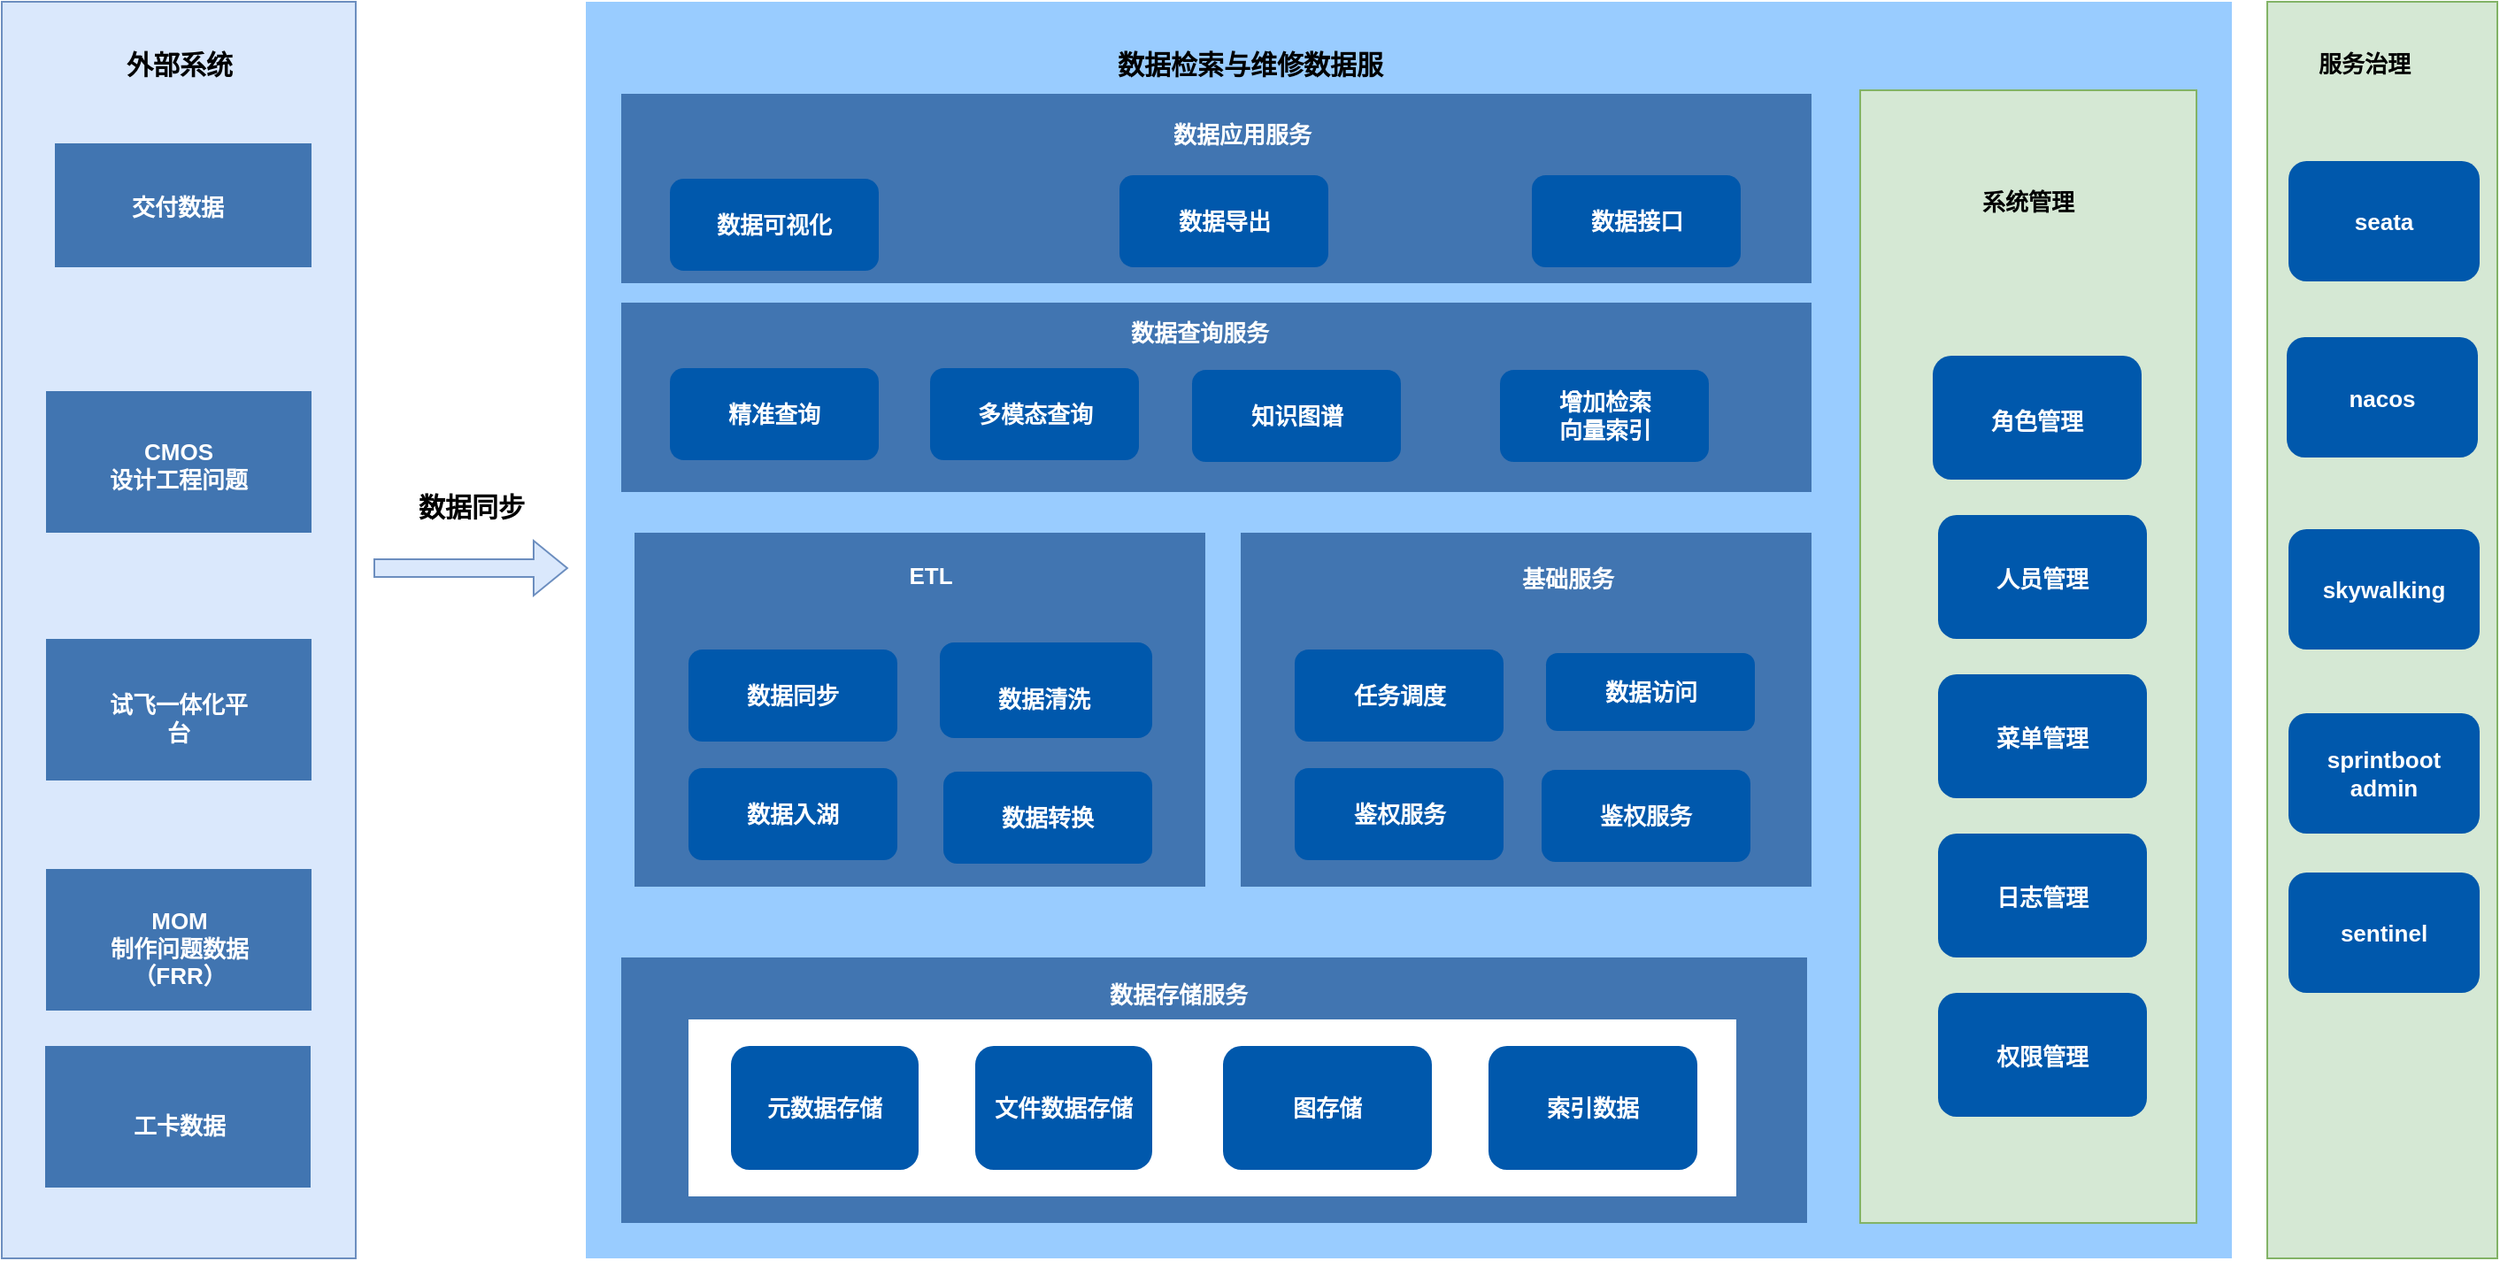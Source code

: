 <mxfile version="24.8.6">
  <diagram name="第 1 页" id="c73X7Lbp8dAQFBpgS6AY">
    <mxGraphModel dx="2127" dy="700" grid="1" gridSize="10" guides="1" tooltips="1" connect="1" arrows="1" fold="1" page="1" pageScale="1" pageWidth="827" pageHeight="1169" math="0" shadow="0">
      <root>
        <mxCell id="0" />
        <mxCell id="1" parent="0" />
        <mxCell id="gah0NT_OzrAsNBO6tPTt-1" value="" style="rounded=0;whiteSpace=wrap;html=1;fillColor=#99CCFF;strokeColor=none;" vertex="1" parent="1">
          <mxGeometry x="320" y="180" width="930" height="710" as="geometry" />
        </mxCell>
        <mxCell id="gah0NT_OzrAsNBO6tPTt-15" value="" style="rounded=0;whiteSpace=wrap;html=1;fillColor=#4175B1;fontStyle=1;fontSize=13;strokeColor=none;" vertex="1" parent="1">
          <mxGeometry x="340" y="720" width="670" height="150" as="geometry" />
        </mxCell>
        <mxCell id="gah0NT_OzrAsNBO6tPTt-24" value="" style="rounded=0;whiteSpace=wrap;html=1;fontStyle=1;fontSize=13;fillColor=#FFFFFF;strokeColor=none;" vertex="1" parent="1">
          <mxGeometry x="378" y="755" width="592" height="100" as="geometry" />
        </mxCell>
        <mxCell id="gah0NT_OzrAsNBO6tPTt-12" value="" style="rounded=0;whiteSpace=wrap;html=1;fillColor=#dae8fc;strokeColor=#6c8ebf;" vertex="1" parent="1">
          <mxGeometry x="-10" y="180" width="200" height="710" as="geometry" />
        </mxCell>
        <mxCell id="gah0NT_OzrAsNBO6tPTt-2" value="数据检索与维修数据服" style="text;html=1;align=center;verticalAlign=middle;resizable=0;points=[];autosize=1;strokeColor=none;fillColor=none;fontStyle=1;fontFamily=Garamond;fontSize=15;strokeWidth=1;" vertex="1" parent="1">
          <mxGeometry x="610" y="200" width="170" height="30" as="geometry" />
        </mxCell>
        <mxCell id="gah0NT_OzrAsNBO6tPTt-3" value="" style="rounded=0;whiteSpace=wrap;html=1;fillColor=#4175B1;fontStyle=1;fontSize=13;strokeColor=none;" vertex="1" parent="1">
          <mxGeometry x="20" y="260" width="145" height="70" as="geometry" />
        </mxCell>
        <mxCell id="gah0NT_OzrAsNBO6tPTt-4" value="外部系统" style="text;html=1;align=center;verticalAlign=middle;resizable=0;points=[];autosize=1;strokeColor=none;fillColor=none;fontStyle=1;fontFamily=Garamond;fontSize=15;strokeWidth=1;" vertex="1" parent="1">
          <mxGeometry x="50" y="200" width="80" height="30" as="geometry" />
        </mxCell>
        <mxCell id="gah0NT_OzrAsNBO6tPTt-5" value="交付数据" style="text;html=1;align=center;verticalAlign=middle;whiteSpace=wrap;rounded=0;fontStyle=1;fontSize=13;strokeColor=none;fontColor=#FFFFFF;" vertex="1" parent="1">
          <mxGeometry x="59" y="280" width="61" height="32" as="geometry" />
        </mxCell>
        <mxCell id="gah0NT_OzrAsNBO6tPTt-6" value="" style="rounded=0;whiteSpace=wrap;html=1;fillColor=#4175B1;fontStyle=1;fontSize=13;strokeColor=none;" vertex="1" parent="1">
          <mxGeometry x="15" y="400" width="150" height="80" as="geometry" />
        </mxCell>
        <mxCell id="gah0NT_OzrAsNBO6tPTt-7" value="CMOS&lt;div&gt;设计工程问题&lt;/div&gt;" style="text;html=1;align=center;verticalAlign=middle;whiteSpace=wrap;rounded=0;fontStyle=1;fontSize=13;strokeColor=none;fontColor=#FFFFFF;" vertex="1" parent="1">
          <mxGeometry x="45" y="427" width="90" height="30" as="geometry" />
        </mxCell>
        <mxCell id="gah0NT_OzrAsNBO6tPTt-8" value="" style="rounded=0;whiteSpace=wrap;html=1;fillColor=#4175B1;fontStyle=1;fontSize=13;strokeColor=none;" vertex="1" parent="1">
          <mxGeometry x="15" y="540" width="150" height="80" as="geometry" />
        </mxCell>
        <mxCell id="gah0NT_OzrAsNBO6tPTt-9" value="试飞一体化平台" style="text;html=1;align=center;verticalAlign=middle;whiteSpace=wrap;rounded=0;fontStyle=1;fontSize=13;strokeColor=none;fontColor=#FFFFFF;" vertex="1" parent="1">
          <mxGeometry x="45" y="570" width="90" height="30" as="geometry" />
        </mxCell>
        <mxCell id="gah0NT_OzrAsNBO6tPTt-10" value="" style="rounded=0;whiteSpace=wrap;html=1;fillColor=#4175B1;fontStyle=1;fontSize=13;strokeColor=none;" vertex="1" parent="1">
          <mxGeometry x="15" y="670" width="150" height="80" as="geometry" />
        </mxCell>
        <mxCell id="gah0NT_OzrAsNBO6tPTt-11" value="MOM&lt;div&gt;制作问题数据（FRR）&lt;/div&gt;" style="text;html=1;align=center;verticalAlign=middle;whiteSpace=wrap;rounded=0;fontStyle=1;fontSize=13;strokeColor=none;fontColor=#FFFFFF;" vertex="1" parent="1">
          <mxGeometry x="33" y="700" width="115" height="30" as="geometry" />
        </mxCell>
        <mxCell id="gah0NT_OzrAsNBO6tPTt-13" value="" style="shape=flexArrow;endArrow=classic;html=1;rounded=0;fillColor=#dae8fc;strokeColor=#6c8ebf;" edge="1" parent="1">
          <mxGeometry width="50" height="50" relative="1" as="geometry">
            <mxPoint x="200" y="500" as="sourcePoint" />
            <mxPoint x="310" y="500" as="targetPoint" />
          </mxGeometry>
        </mxCell>
        <mxCell id="gah0NT_OzrAsNBO6tPTt-14" value="数据同步" style="text;html=1;align=center;verticalAlign=middle;resizable=0;points=[];autosize=1;strokeColor=none;fillColor=none;fontStyle=1;fontFamily=Garamond;fontSize=15;strokeWidth=1;" vertex="1" parent="1">
          <mxGeometry x="215" y="450" width="80" height="30" as="geometry" />
        </mxCell>
        <mxCell id="gah0NT_OzrAsNBO6tPTt-16" value="数据存储服务" style="text;html=1;align=center;verticalAlign=middle;whiteSpace=wrap;rounded=0;fontStyle=1;fontSize=13;strokeColor=none;fontColor=#FFFFFF;" vertex="1" parent="1">
          <mxGeometry x="610" y="726" width="90" height="30" as="geometry" />
        </mxCell>
        <mxCell id="gah0NT_OzrAsNBO6tPTt-17" value="元数据存储" style="rounded=1;whiteSpace=wrap;html=1;fontStyle=1;fontSize=13;strokeColor=none;fillColor=#0058AC;fontColor=#FFFFFF;" vertex="1" parent="1">
          <mxGeometry x="402" y="770" width="106" height="70" as="geometry" />
        </mxCell>
        <mxCell id="gah0NT_OzrAsNBO6tPTt-19" value="文件数据存储" style="rounded=1;whiteSpace=wrap;html=1;fontStyle=1;fontSize=13;strokeColor=none;fillColor=#0058AC;fontColor=#FFFFFF;" vertex="1" parent="1">
          <mxGeometry x="540" y="770" width="100" height="70" as="geometry" />
        </mxCell>
        <mxCell id="gah0NT_OzrAsNBO6tPTt-20" value="" style="rounded=1;whiteSpace=wrap;html=1;fontStyle=1;fontSize=13;strokeColor=none;fillColor=#0058AC;fontColor=#FFFFFF;" vertex="1" parent="1">
          <mxGeometry x="680" y="770" width="118" height="70" as="geometry" />
        </mxCell>
        <mxCell id="gah0NT_OzrAsNBO6tPTt-21" value="" style="rounded=1;whiteSpace=wrap;html=1;fontStyle=1;fontSize=13;strokeColor=none;fillColor=#0058AC;fontColor=#FFFFFF;" vertex="1" parent="1">
          <mxGeometry x="830" y="770" width="118" height="70" as="geometry" />
        </mxCell>
        <mxCell id="gah0NT_OzrAsNBO6tPTt-22" value="图存储" style="text;html=1;align=center;verticalAlign=middle;whiteSpace=wrap;rounded=0;fontStyle=1;fontSize=13;strokeColor=none;fontColor=#FFFFFF;" vertex="1" parent="1">
          <mxGeometry x="694" y="790" width="90" height="30" as="geometry" />
        </mxCell>
        <mxCell id="gah0NT_OzrAsNBO6tPTt-23" value="索引数据" style="text;html=1;align=center;verticalAlign=middle;whiteSpace=wrap;rounded=0;fontStyle=1;fontSize=13;strokeColor=none;fontColor=#FFFFFF;" vertex="1" parent="1">
          <mxGeometry x="844" y="790" width="90" height="30" as="geometry" />
        </mxCell>
        <mxCell id="gah0NT_OzrAsNBO6tPTt-25" value="" style="rounded=0;whiteSpace=wrap;html=1;fillColor=#d5e8d4;fontStyle=1;fontSize=13;strokeColor=#82b366;" vertex="1" parent="1">
          <mxGeometry x="1040" y="230" width="190" height="640" as="geometry" />
        </mxCell>
        <mxCell id="gah0NT_OzrAsNBO6tPTt-26" value="系统管理" style="text;html=1;align=center;verticalAlign=middle;whiteSpace=wrap;rounded=0;fontStyle=1;fontSize=13;strokeColor=none;fontColor=#000000;" vertex="1" parent="1">
          <mxGeometry x="1090" y="278" width="90" height="30" as="geometry" />
        </mxCell>
        <mxCell id="gah0NT_OzrAsNBO6tPTt-30" value="" style="group" vertex="1" connectable="0" parent="1">
          <mxGeometry x="1081" y="380" width="118" height="70" as="geometry" />
        </mxCell>
        <mxCell id="gah0NT_OzrAsNBO6tPTt-28" value="" style="rounded=1;whiteSpace=wrap;html=1;fontStyle=1;fontSize=13;strokeColor=none;fillColor=#0058AC;fontColor=#FFFFFF;" vertex="1" parent="gah0NT_OzrAsNBO6tPTt-30">
          <mxGeometry width="118" height="70" as="geometry" />
        </mxCell>
        <mxCell id="gah0NT_OzrAsNBO6tPTt-29" value="角色管理" style="text;html=1;align=center;verticalAlign=middle;whiteSpace=wrap;rounded=0;fontStyle=1;fontSize=13;strokeColor=none;fontColor=#FFFFFF;" vertex="1" parent="gah0NT_OzrAsNBO6tPTt-30">
          <mxGeometry x="14" y="22" width="90" height="30" as="geometry" />
        </mxCell>
        <mxCell id="gah0NT_OzrAsNBO6tPTt-31" value="" style="group" vertex="1" connectable="0" parent="1">
          <mxGeometry x="1084" y="470" width="118" height="70" as="geometry" />
        </mxCell>
        <mxCell id="gah0NT_OzrAsNBO6tPTt-32" value="" style="rounded=1;whiteSpace=wrap;html=1;fontStyle=1;fontSize=13;strokeColor=none;fillColor=#0058AC;fontColor=#FFFFFF;" vertex="1" parent="gah0NT_OzrAsNBO6tPTt-31">
          <mxGeometry width="118" height="70" as="geometry" />
        </mxCell>
        <mxCell id="gah0NT_OzrAsNBO6tPTt-33" value="人员管理" style="text;html=1;align=center;verticalAlign=middle;whiteSpace=wrap;rounded=0;fontStyle=1;fontSize=13;strokeColor=none;fontColor=#FFFFFF;" vertex="1" parent="gah0NT_OzrAsNBO6tPTt-31">
          <mxGeometry x="14" y="22" width="90" height="28" as="geometry" />
        </mxCell>
        <mxCell id="gah0NT_OzrAsNBO6tPTt-35" value="" style="group" vertex="1" connectable="0" parent="1">
          <mxGeometry x="1084" y="560" width="118" height="70" as="geometry" />
        </mxCell>
        <mxCell id="gah0NT_OzrAsNBO6tPTt-36" value="" style="rounded=1;whiteSpace=wrap;html=1;fontStyle=1;fontSize=13;strokeColor=none;fillColor=#0058AC;fontColor=#FFFFFF;" vertex="1" parent="gah0NT_OzrAsNBO6tPTt-35">
          <mxGeometry width="118" height="70" as="geometry" />
        </mxCell>
        <mxCell id="gah0NT_OzrAsNBO6tPTt-37" value="菜单管理" style="text;html=1;align=center;verticalAlign=middle;whiteSpace=wrap;rounded=0;fontStyle=1;fontSize=13;strokeColor=none;fontColor=#FFFFFF;" vertex="1" parent="gah0NT_OzrAsNBO6tPTt-35">
          <mxGeometry x="14" y="22" width="90" height="28" as="geometry" />
        </mxCell>
        <mxCell id="gah0NT_OzrAsNBO6tPTt-38" value="" style="group" vertex="1" connectable="0" parent="1">
          <mxGeometry x="1084" y="650" width="118" height="70" as="geometry" />
        </mxCell>
        <mxCell id="gah0NT_OzrAsNBO6tPTt-39" value="&lt;span style=&quot;color: rgba(0, 0, 0, 0); font-family: monospace; font-size: 0px; font-weight: 400; text-align: start; text-wrap-mode: nowrap;&quot;&gt;%3CmxGraphModel%3E%3Croot%3E%3CmxCell%20id%3D%220%22%2F%3E%3CmxCell%20id%3D%221%22%20parent%3D%220%22%2F%3E%3CmxCell%20id%3D%222%22%20value%3D%22%22%20style%3D%22group%22%20vertex%3D%221%22%20connectable%3D%220%22%20parent%3D%221%22%3E%3CmxGeometry%20x%3D%221060%22%20y%3D%22470%22%20width%3D%22118%22%20height%3D%2270%22%20as%3D%22geometry%22%2F%3E%3C%2FmxCell%3E%3CmxCell%20id%3D%223%22%20value%3D%22%22%20style%3D%22rounded%3D1%3BwhiteSpace%3Dwrap%3Bhtml%3D1%3BfontStyle%3D1%3BfontSize%3D13%3BstrokeColor%3Dnone%3BfillColor%3D%230058AC%3BfontColor%3D%23FFFFFF%3B%22%20vertex%3D%221%22%20parent%3D%222%22%3E%3CmxGeometry%20width%3D%22118%22%20height%3D%2270%22%20as%3D%22geometry%22%2F%3E%3C%2FmxCell%3E%3CmxCell%20id%3D%224%22%20value%3D%22%E8%8F%9C%E5%8D%95%E7%AE%A1%E7%90%86%22%20style%3D%22text%3Bhtml%3D1%3Balign%3Dcenter%3BverticalAlign%3Dmiddle%3BwhiteSpace%3Dwrap%3Brounded%3D0%3BfontStyle%3D1%3BfontSize%3D13%3BstrokeColor%3Dnone%3BfontColor%3D%23FFFFFF%3B%22%20vertex%3D%221%22%20parent%3D%222%22%3E%3CmxGeometry%20x%3D%2214%22%20y%3D%2222%22%20width%3D%2290%22%20height%3D%2228%22%20as%3D%22geometry%22%2F%3E%3C%2FmxCell%3E%3C%2Froot%3E%3C%2FmxGraphModel%3E&lt;/span&gt;" style="rounded=1;whiteSpace=wrap;html=1;fontStyle=1;fontSize=13;strokeColor=none;fillColor=#0058AC;fontColor=#FFFFFF;" vertex="1" parent="gah0NT_OzrAsNBO6tPTt-38">
          <mxGeometry width="118" height="70" as="geometry" />
        </mxCell>
        <mxCell id="gah0NT_OzrAsNBO6tPTt-40" value="日志管理" style="text;html=1;align=center;verticalAlign=middle;whiteSpace=wrap;rounded=0;fontStyle=1;fontSize=13;strokeColor=none;fontColor=#FFFFFF;" vertex="1" parent="gah0NT_OzrAsNBO6tPTt-38">
          <mxGeometry x="14" y="22" width="90" height="28" as="geometry" />
        </mxCell>
        <mxCell id="gah0NT_OzrAsNBO6tPTt-41" value="" style="group" vertex="1" connectable="0" parent="1">
          <mxGeometry x="1084" y="740" width="118" height="70" as="geometry" />
        </mxCell>
        <mxCell id="gah0NT_OzrAsNBO6tPTt-42" value="&lt;span style=&quot;color: rgba(0, 0, 0, 0); font-family: monospace; font-size: 0px; font-weight: 400; text-align: start; text-wrap-mode: nowrap;&quot;&gt;%3CmxGraphModel%3E%3Croot%3E%3CmxCell%20id%3D%220%22%2F%3E%3CmxCell%20id%3D%221%22%20parent%3D%220%22%2F%3E%3CmxCell%20id%3D%222%22%20value%3D%22%22%20style%3D%22group%22%20vertex%3D%221%22%20connectable%3D%220%22%20parent%3D%221%22%3E%3CmxGeometry%20x%3D%221060%22%20y%3D%22470%22%20width%3D%22118%22%20height%3D%2270%22%20as%3D%22geometry%22%2F%3E%3C%2FmxCell%3E%3CmxCell%20id%3D%223%22%20value%3D%22%22%20style%3D%22rounded%3D1%3BwhiteSpace%3Dwrap%3Bhtml%3D1%3BfontStyle%3D1%3BfontSize%3D13%3BstrokeColor%3Dnone%3BfillColor%3D%230058AC%3BfontColor%3D%23FFFFFF%3B%22%20vertex%3D%221%22%20parent%3D%222%22%3E%3CmxGeometry%20width%3D%22118%22%20height%3D%2270%22%20as%3D%22geometry%22%2F%3E%3C%2FmxCell%3E%3CmxCell%20id%3D%224%22%20value%3D%22%E8%8F%9C%E5%8D%95%E7%AE%A1%E7%90%86%22%20style%3D%22text%3Bhtml%3D1%3Balign%3Dcenter%3BverticalAlign%3Dmiddle%3BwhiteSpace%3Dwrap%3Brounded%3D0%3BfontStyle%3D1%3BfontSize%3D13%3BstrokeColor%3Dnone%3BfontColor%3D%23FFFFFF%3B%22%20vertex%3D%221%22%20parent%3D%222%22%3E%3CmxGeometry%20x%3D%2214%22%20y%3D%2222%22%20width%3D%2290%22%20height%3D%2228%22%20as%3D%22geometry%22%2F%3E%3C%2FmxCell%3E%3C%2Froot%3E%3C%2FmxGraphModel%3E&lt;/span&gt;" style="rounded=1;whiteSpace=wrap;html=1;fontStyle=1;fontSize=13;strokeColor=none;fillColor=#0058AC;fontColor=#FFFFFF;" vertex="1" parent="gah0NT_OzrAsNBO6tPTt-41">
          <mxGeometry width="118" height="70" as="geometry" />
        </mxCell>
        <mxCell id="gah0NT_OzrAsNBO6tPTt-43" value="权限管理" style="text;html=1;align=center;verticalAlign=middle;whiteSpace=wrap;rounded=0;fontStyle=1;fontSize=13;strokeColor=none;fontColor=#FFFFFF;" vertex="1" parent="gah0NT_OzrAsNBO6tPTt-41">
          <mxGeometry x="14" y="22" width="90" height="28" as="geometry" />
        </mxCell>
        <mxCell id="gah0NT_OzrAsNBO6tPTt-44" value="" style="rounded=0;whiteSpace=wrap;html=1;fillColor=#4175B1;fontStyle=1;fontSize=13;strokeColor=none;" vertex="1" parent="1">
          <mxGeometry x="347.5" y="480" width="322.5" height="200" as="geometry" />
        </mxCell>
        <mxCell id="gah0NT_OzrAsNBO6tPTt-45" value="ETL" style="text;html=1;align=center;verticalAlign=middle;whiteSpace=wrap;rounded=0;fontStyle=1;fontSize=13;strokeColor=none;fontColor=#FFFFFF;" vertex="1" parent="1">
          <mxGeometry x="470" y="489" width="90" height="30" as="geometry" />
        </mxCell>
        <mxCell id="gah0NT_OzrAsNBO6tPTt-60" value="" style="rounded=1;whiteSpace=wrap;html=1;fontStyle=1;fontSize=13;strokeColor=none;fillColor=#0058AC;fontColor=#FFFFFF;" vertex="1" parent="1">
          <mxGeometry x="378" y="613" width="118" height="52" as="geometry" />
        </mxCell>
        <mxCell id="gah0NT_OzrAsNBO6tPTt-61" value="数据入湖" style="text;html=1;align=center;verticalAlign=middle;whiteSpace=wrap;rounded=0;fontStyle=1;fontSize=13;strokeColor=none;fontColor=#FFFFFF;" vertex="1" parent="1">
          <mxGeometry x="393" y="623.5" width="88" height="31" as="geometry" />
        </mxCell>
        <mxCell id="gah0NT_OzrAsNBO6tPTt-63" value="" style="rounded=0;whiteSpace=wrap;html=1;fillColor=#4175B1;fontStyle=1;fontSize=13;strokeColor=none;" vertex="1" parent="1">
          <mxGeometry x="690" y="480" width="322.5" height="200" as="geometry" />
        </mxCell>
        <mxCell id="gah0NT_OzrAsNBO6tPTt-64" value="基础服务" style="text;html=1;align=center;verticalAlign=middle;whiteSpace=wrap;rounded=0;fontStyle=1;fontSize=13;strokeColor=none;fontColor=#FFFFFF;" vertex="1" parent="1">
          <mxGeometry x="830" y="491" width="90" height="30" as="geometry" />
        </mxCell>
        <mxCell id="gah0NT_OzrAsNBO6tPTt-70" value="" style="rounded=1;whiteSpace=wrap;html=1;fontStyle=1;fontSize=13;strokeColor=none;fillColor=#0058AC;fontColor=#FFFFFF;" vertex="1" parent="1">
          <mxGeometry x="720.5" y="613" width="118" height="52" as="geometry" />
        </mxCell>
        <mxCell id="gah0NT_OzrAsNBO6tPTt-71" value="鉴权服务" style="text;html=1;align=center;verticalAlign=middle;whiteSpace=wrap;rounded=0;fontStyle=1;fontSize=13;strokeColor=none;fontColor=#FFFFFF;" vertex="1" parent="1">
          <mxGeometry x="735.5" y="623.5" width="88" height="31" as="geometry" />
        </mxCell>
        <mxCell id="gah0NT_OzrAsNBO6tPTt-73" value="" style="rounded=1;whiteSpace=wrap;html=1;fontStyle=1;fontSize=13;strokeColor=none;fillColor=#0058AC;fontColor=#FFFFFF;" vertex="1" parent="1">
          <mxGeometry x="860" y="614" width="118" height="52" as="geometry" />
        </mxCell>
        <mxCell id="gah0NT_OzrAsNBO6tPTt-74" value="鉴权服务" style="text;html=1;align=center;verticalAlign=middle;whiteSpace=wrap;rounded=0;fontStyle=1;fontSize=13;strokeColor=none;fontColor=#FFFFFF;" vertex="1" parent="1">
          <mxGeometry x="875" y="624.5" width="88" height="31" as="geometry" />
        </mxCell>
        <mxCell id="gah0NT_OzrAsNBO6tPTt-75" value="" style="rounded=0;whiteSpace=wrap;html=1;fillColor=#4175B1;fontStyle=1;fontSize=13;strokeColor=none;" vertex="1" parent="1">
          <mxGeometry x="340" y="350" width="672.5" height="107" as="geometry" />
        </mxCell>
        <mxCell id="gah0NT_OzrAsNBO6tPTt-76" value="数据查询服务" style="text;html=1;align=center;verticalAlign=middle;whiteSpace=wrap;rounded=0;fontStyle=1;fontSize=13;strokeColor=none;fontColor=#FFFFFF;" vertex="1" parent="1">
          <mxGeometry x="621.5" y="352" width="90" height="30" as="geometry" />
        </mxCell>
        <mxCell id="gah0NT_OzrAsNBO6tPTt-80" value="" style="rounded=1;whiteSpace=wrap;html=1;fontStyle=1;fontSize=13;strokeColor=none;fillColor=#0058AC;fontColor=#FFFFFF;" vertex="1" parent="1">
          <mxGeometry x="662.5" y="388" width="118" height="52" as="geometry" />
        </mxCell>
        <mxCell id="gah0NT_OzrAsNBO6tPTt-81" value="知识图谱" style="text;html=1;align=center;verticalAlign=middle;whiteSpace=wrap;rounded=0;fontStyle=1;fontSize=13;strokeColor=none;fontColor=#FFFFFF;" vertex="1" parent="1">
          <mxGeometry x="677.5" y="398.5" width="88" height="31" as="geometry" />
        </mxCell>
        <mxCell id="gah0NT_OzrAsNBO6tPTt-82" value="" style="rounded=1;whiteSpace=wrap;html=1;fontStyle=1;fontSize=13;strokeColor=none;fillColor=#0058AC;fontColor=#FFFFFF;" vertex="1" parent="1">
          <mxGeometry x="522" y="615" width="118" height="52" as="geometry" />
        </mxCell>
        <mxCell id="gah0NT_OzrAsNBO6tPTt-83" value="数据转换" style="text;html=1;align=center;verticalAlign=middle;whiteSpace=wrap;rounded=0;fontStyle=1;fontSize=13;strokeColor=none;fontColor=#FFFFFF;" vertex="1" parent="1">
          <mxGeometry x="537" y="625.5" width="88" height="31" as="geometry" />
        </mxCell>
        <mxCell id="gah0NT_OzrAsNBO6tPTt-102" style="edgeStyle=orthogonalEdgeStyle;rounded=0;orthogonalLoop=1;jettySize=auto;html=1;exitX=0;exitY=0.25;exitDx=0;exitDy=0;entryX=0;entryY=0.25;entryDx=0;entryDy=0;" edge="1" parent="1" source="gah0NT_OzrAsNBO6tPTt-84" target="gah0NT_OzrAsNBO6tPTt-85">
          <mxGeometry relative="1" as="geometry" />
        </mxCell>
        <mxCell id="gah0NT_OzrAsNBO6tPTt-84" value="" style="rounded=1;whiteSpace=wrap;html=1;fontStyle=1;fontSize=13;strokeColor=none;fillColor=#0058AC;fontColor=#FFFFFF;" vertex="1" parent="1">
          <mxGeometry x="836.5" y="388" width="118" height="52" as="geometry" />
        </mxCell>
        <mxCell id="gah0NT_OzrAsNBO6tPTt-85" value="增加检索&lt;div&gt;向量索引&lt;/div&gt;" style="text;html=1;align=center;verticalAlign=middle;whiteSpace=wrap;rounded=0;fontStyle=1;fontSize=13;strokeColor=none;fontColor=#FFFFFF;" vertex="1" parent="1">
          <mxGeometry x="854.5" y="399" width="82" height="30" as="geometry" />
        </mxCell>
        <mxCell id="gah0NT_OzrAsNBO6tPTt-86" value="" style="rounded=1;whiteSpace=wrap;html=1;fontStyle=1;fontSize=13;strokeColor=none;fillColor=#0058AC;fontColor=#FFFFFF;" vertex="1" parent="1">
          <mxGeometry x="367.5" y="387" width="118" height="52" as="geometry" />
        </mxCell>
        <mxCell id="gah0NT_OzrAsNBO6tPTt-87" value="精准查询" style="text;html=1;align=center;verticalAlign=middle;whiteSpace=wrap;rounded=0;fontStyle=1;fontSize=13;strokeColor=none;fontColor=#FFFFFF;" vertex="1" parent="1">
          <mxGeometry x="380" y="397.5" width="93" height="31" as="geometry" />
        </mxCell>
        <mxCell id="gah0NT_OzrAsNBO6tPTt-88" value="" style="rounded=1;whiteSpace=wrap;html=1;fontStyle=1;fontSize=13;strokeColor=none;fillColor=#0058AC;fontColor=#FFFFFF;" vertex="1" parent="1">
          <mxGeometry x="514.5" y="387" width="118" height="52" as="geometry" />
        </mxCell>
        <mxCell id="gah0NT_OzrAsNBO6tPTt-89" value="多模态查询" style="text;html=1;align=center;verticalAlign=middle;whiteSpace=wrap;rounded=0;fontStyle=1;fontSize=13;strokeColor=none;fontColor=#FFFFFF;" vertex="1" parent="1">
          <mxGeometry x="529.5" y="397.5" width="88" height="31" as="geometry" />
        </mxCell>
        <mxCell id="gah0NT_OzrAsNBO6tPTt-100" value="" style="rounded=0;whiteSpace=wrap;html=1;fillColor=#4175B1;fontStyle=1;fontSize=13;strokeColor=none;" vertex="1" parent="1">
          <mxGeometry x="14.5" y="770" width="150" height="80" as="geometry" />
        </mxCell>
        <mxCell id="gah0NT_OzrAsNBO6tPTt-101" value="工卡数据" style="text;html=1;align=center;verticalAlign=middle;whiteSpace=wrap;rounded=0;fontStyle=1;fontSize=13;strokeColor=none;fontColor=#FFFFFF;" vertex="1" parent="1">
          <mxGeometry x="32.5" y="800" width="115" height="30" as="geometry" />
        </mxCell>
        <mxCell id="gah0NT_OzrAsNBO6tPTt-103" value="" style="rounded=0;whiteSpace=wrap;html=1;fillColor=#4175B1;fontStyle=1;fontSize=13;strokeColor=none;" vertex="1" parent="1">
          <mxGeometry x="340" y="232" width="672.5" height="107" as="geometry" />
        </mxCell>
        <mxCell id="gah0NT_OzrAsNBO6tPTt-104" value="数据应用服务" style="text;html=1;align=center;verticalAlign=middle;whiteSpace=wrap;rounded=0;fontStyle=1;fontSize=13;strokeColor=none;fontColor=#FFFFFF;" vertex="1" parent="1">
          <mxGeometry x="645.5" y="240" width="90" height="30" as="geometry" />
        </mxCell>
        <mxCell id="gah0NT_OzrAsNBO6tPTt-50" value="" style="rounded=1;whiteSpace=wrap;html=1;fontStyle=1;fontSize=13;strokeColor=none;fillColor=#0058AC;fontColor=#FFFFFF;" vertex="1" parent="1">
          <mxGeometry x="378" y="546" width="118" height="52" as="geometry" />
        </mxCell>
        <mxCell id="gah0NT_OzrAsNBO6tPTt-51" value="数据同步" style="text;html=1;align=center;verticalAlign=middle;whiteSpace=wrap;rounded=0;fontStyle=1;fontSize=13;strokeColor=none;fontColor=#FFFFFF;" vertex="1" parent="1">
          <mxGeometry x="390" y="556.5" width="94" height="31" as="geometry" />
        </mxCell>
        <mxCell id="gah0NT_OzrAsNBO6tPTt-57" value="" style="group" vertex="1" connectable="0" parent="1">
          <mxGeometry x="540" y="552" width="118" height="44" as="geometry" />
        </mxCell>
        <mxCell id="gah0NT_OzrAsNBO6tPTt-55" value="" style="rounded=1;whiteSpace=wrap;html=1;fontStyle=1;fontSize=13;strokeColor=none;fillColor=#0058AC;fontColor=#FFFFFF;" vertex="1" parent="gah0NT_OzrAsNBO6tPTt-57">
          <mxGeometry x="-20" y="-10" width="120" height="54" as="geometry" />
        </mxCell>
        <mxCell id="gah0NT_OzrAsNBO6tPTt-56" value="数据清洗" style="text;html=1;align=center;verticalAlign=middle;whiteSpace=wrap;rounded=0;fontStyle=1;fontSize=13;strokeColor=none;fontColor=#FFFFFF;" vertex="1" parent="gah0NT_OzrAsNBO6tPTt-57">
          <mxGeometry x="-10" y="10" width="98" height="24" as="geometry" />
        </mxCell>
        <mxCell id="gah0NT_OzrAsNBO6tPTt-65" value="" style="rounded=1;whiteSpace=wrap;html=1;fontStyle=1;fontSize=13;strokeColor=none;fillColor=#0058AC;fontColor=#FFFFFF;" vertex="1" parent="1">
          <mxGeometry x="720.5" y="546" width="118" height="52" as="geometry" />
        </mxCell>
        <mxCell id="gah0NT_OzrAsNBO6tPTt-66" value="任务调度" style="text;html=1;align=center;verticalAlign=middle;whiteSpace=wrap;rounded=0;fontStyle=1;fontSize=13;strokeColor=none;fontColor=#FFFFFF;" vertex="1" parent="1">
          <mxGeometry x="732.5" y="556.5" width="94" height="31" as="geometry" />
        </mxCell>
        <mxCell id="gah0NT_OzrAsNBO6tPTt-68" value="" style="rounded=1;whiteSpace=wrap;html=1;fontStyle=1;fontSize=13;strokeColor=none;fillColor=#0058AC;fontColor=#FFFFFF;" vertex="1" parent="1">
          <mxGeometry x="862.5" y="548" width="118" height="44" as="geometry" />
        </mxCell>
        <mxCell id="gah0NT_OzrAsNBO6tPTt-69" value="数据访问" style="text;html=1;align=center;verticalAlign=middle;whiteSpace=wrap;rounded=0;fontStyle=1;fontSize=13;strokeColor=none;fontColor=#FFFFFF;" vertex="1" parent="1">
          <mxGeometry x="872.5" y="558" width="98" height="24" as="geometry" />
        </mxCell>
        <mxCell id="gah0NT_OzrAsNBO6tPTt-105" value="" style="rounded=1;whiteSpace=wrap;html=1;fontStyle=1;fontSize=13;strokeColor=none;fillColor=#0058AC;fontColor=#FFFFFF;" vertex="1" parent="1">
          <mxGeometry x="367.5" y="280" width="118" height="52" as="geometry" />
        </mxCell>
        <mxCell id="gah0NT_OzrAsNBO6tPTt-106" value="数据可视化" style="text;html=1;align=center;verticalAlign=middle;whiteSpace=wrap;rounded=0;fontStyle=1;fontSize=13;strokeColor=none;fontColor=#FFFFFF;" vertex="1" parent="1">
          <mxGeometry x="380" y="290.5" width="93" height="31" as="geometry" />
        </mxCell>
        <mxCell id="gah0NT_OzrAsNBO6tPTt-107" value="" style="rounded=1;whiteSpace=wrap;html=1;fontStyle=1;fontSize=13;strokeColor=none;fillColor=#0058AC;fontColor=#FFFFFF;" vertex="1" parent="1">
          <mxGeometry x="621.5" y="278" width="118" height="52" as="geometry" />
        </mxCell>
        <mxCell id="gah0NT_OzrAsNBO6tPTt-108" value="数据导出" style="text;html=1;align=center;verticalAlign=middle;whiteSpace=wrap;rounded=0;fontStyle=1;fontSize=13;strokeColor=none;fontColor=#FFFFFF;" vertex="1" parent="1">
          <mxGeometry x="634.5" y="290" width="92" height="28" as="geometry" />
        </mxCell>
        <mxCell id="gah0NT_OzrAsNBO6tPTt-109" value="" style="rounded=1;whiteSpace=wrap;html=1;fontStyle=1;fontSize=13;strokeColor=none;fillColor=#0058AC;fontColor=#FFFFFF;" vertex="1" parent="1">
          <mxGeometry x="854.5" y="278" width="118" height="52" as="geometry" />
        </mxCell>
        <mxCell id="gah0NT_OzrAsNBO6tPTt-110" value="数据接口" style="text;html=1;align=center;verticalAlign=middle;whiteSpace=wrap;rounded=0;fontStyle=1;fontSize=13;strokeColor=none;fontColor=#FFFFFF;" vertex="1" parent="1">
          <mxGeometry x="867.5" y="290" width="92" height="28" as="geometry" />
        </mxCell>
        <mxCell id="gah0NT_OzrAsNBO6tPTt-111" value="" style="rounded=0;whiteSpace=wrap;html=1;fillColor=#d5e8d4;fontStyle=1;fontSize=13;strokeColor=#82b366;" vertex="1" parent="1">
          <mxGeometry x="1270" y="180" width="130" height="710" as="geometry" />
        </mxCell>
        <mxCell id="gah0NT_OzrAsNBO6tPTt-112" value="服务治理" style="text;html=1;align=center;verticalAlign=middle;whiteSpace=wrap;rounded=0;fontStyle=1;fontSize=13;strokeColor=none;fontColor=#000000;" vertex="1" parent="1">
          <mxGeometry x="1280" y="200" width="90" height="30" as="geometry" />
        </mxCell>
        <mxCell id="gah0NT_OzrAsNBO6tPTt-116" value="" style="group" vertex="1" connectable="0" parent="1">
          <mxGeometry x="1282" y="270" width="108" height="68" as="geometry" />
        </mxCell>
        <mxCell id="gah0NT_OzrAsNBO6tPTt-114" value="" style="rounded=1;whiteSpace=wrap;html=1;fontStyle=1;fontSize=13;strokeColor=none;fillColor=#0058AC;fontColor=#FFFFFF;" vertex="1" parent="gah0NT_OzrAsNBO6tPTt-116">
          <mxGeometry width="108" height="68" as="geometry" />
        </mxCell>
        <mxCell id="gah0NT_OzrAsNBO6tPTt-115" value="seata" style="text;html=1;align=center;verticalAlign=middle;whiteSpace=wrap;rounded=0;fontStyle=1;fontSize=13;strokeColor=none;fontColor=#FFFFFF;" vertex="1" parent="gah0NT_OzrAsNBO6tPTt-116">
          <mxGeometry x="9" y="19" width="90" height="30" as="geometry" />
        </mxCell>
        <mxCell id="gah0NT_OzrAsNBO6tPTt-117" value="nacos" style="rounded=1;whiteSpace=wrap;html=1;fontStyle=1;fontSize=13;strokeColor=none;fillColor=#0058AC;fontColor=#FFFFFF;" vertex="1" parent="1">
          <mxGeometry x="1281" y="369.5" width="108" height="68" as="geometry" />
        </mxCell>
        <mxCell id="gah0NT_OzrAsNBO6tPTt-118" value="skywalking" style="rounded=1;whiteSpace=wrap;html=1;fontStyle=1;fontSize=13;strokeColor=none;fillColor=#0058AC;fontColor=#FFFFFF;" vertex="1" parent="1">
          <mxGeometry x="1282" y="478" width="108" height="68" as="geometry" />
        </mxCell>
        <mxCell id="gah0NT_OzrAsNBO6tPTt-119" value="sprintboot&lt;div&gt;admin&lt;/div&gt;" style="rounded=1;whiteSpace=wrap;html=1;fontStyle=1;fontSize=13;strokeColor=none;fillColor=#0058AC;fontColor=#FFFFFF;" vertex="1" parent="1">
          <mxGeometry x="1282" y="582" width="108" height="68" as="geometry" />
        </mxCell>
        <mxCell id="gah0NT_OzrAsNBO6tPTt-120" value="sentinel" style="rounded=1;whiteSpace=wrap;html=1;fontStyle=1;fontSize=13;strokeColor=none;fillColor=#0058AC;fontColor=#FFFFFF;" vertex="1" parent="1">
          <mxGeometry x="1282" y="672" width="108" height="68" as="geometry" />
        </mxCell>
      </root>
    </mxGraphModel>
  </diagram>
</mxfile>
